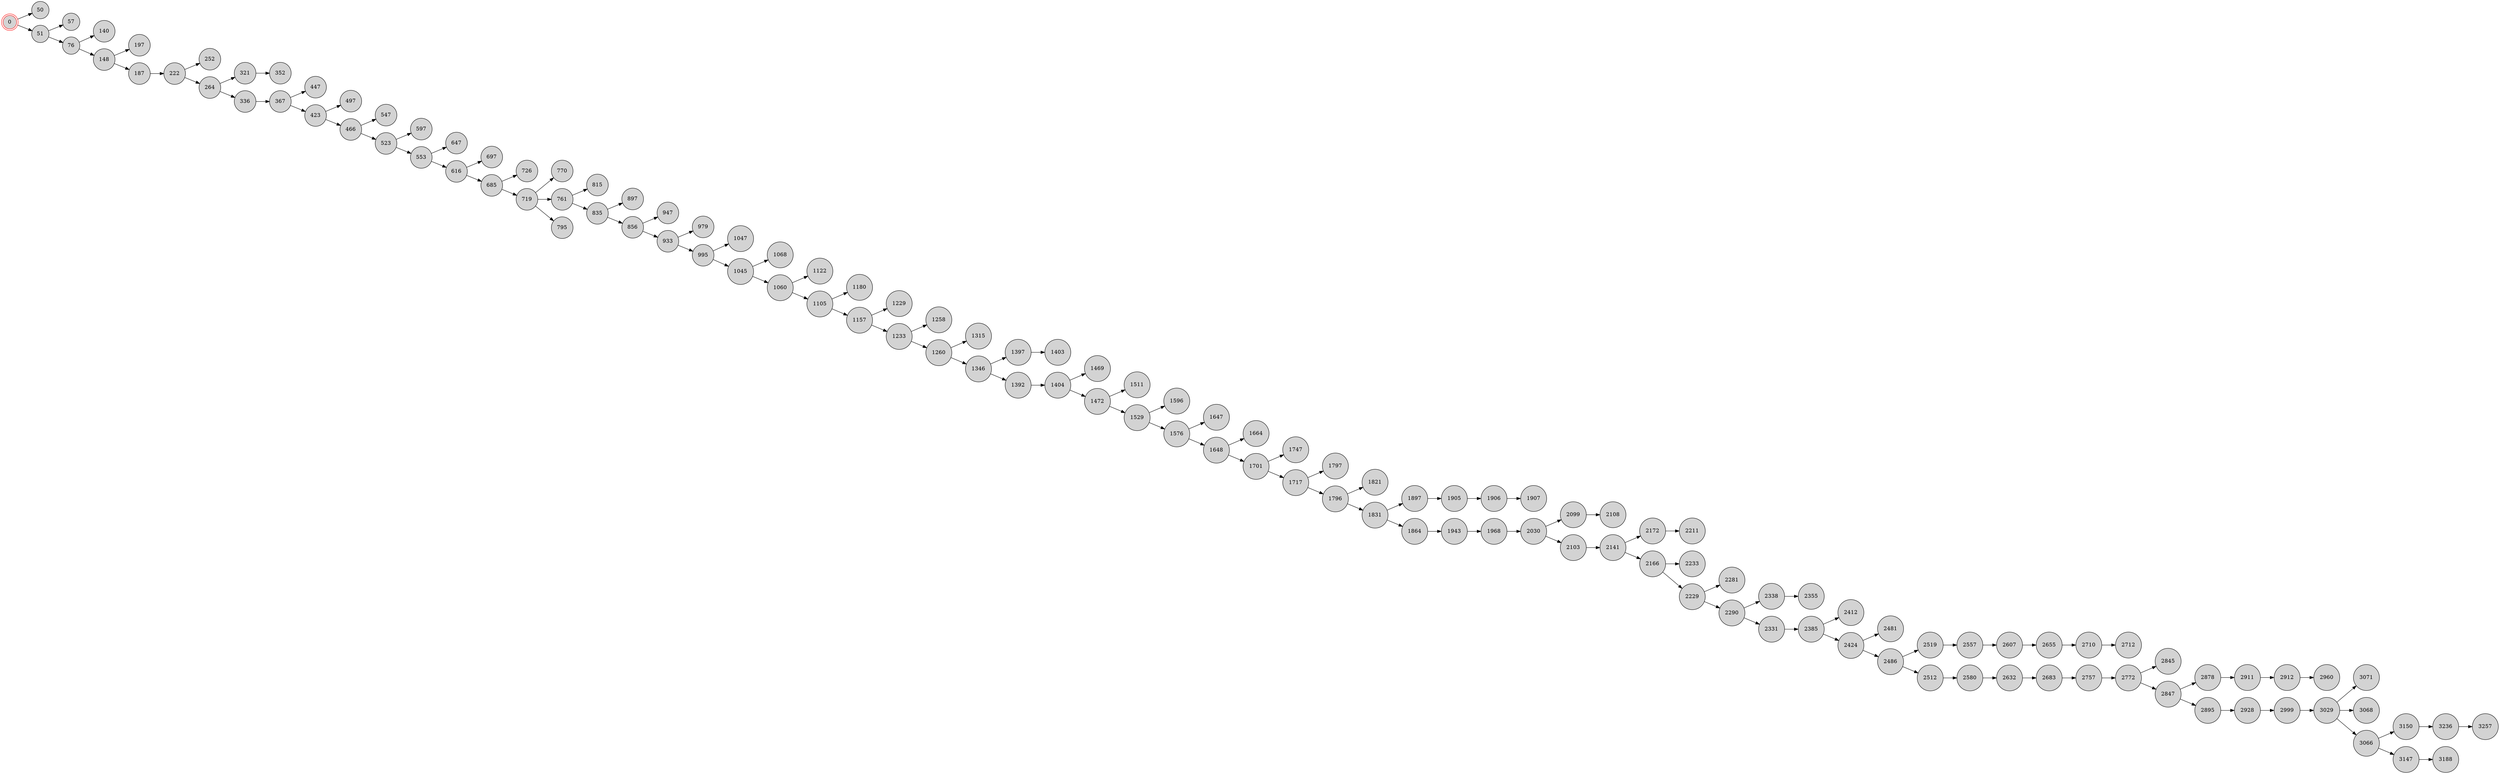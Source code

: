 digraph BlockchainTree {
    rankdir=LR;
    node [shape=circle, style=filled, fillcolor=lightgray];

    0 [shape=doublecircle, color=red];
    0 -> 50;
    0 -> 51;
    51 -> 57;
    51 -> 76;
    76 -> 140;
    76 -> 148;
    148 -> 197;
    148 -> 187;
    187 -> 222;
    222 -> 252;
    222 -> 264;
    264 -> 321;
    321 -> 352;
    264 -> 336;
    336 -> 367;
    367 -> 447;
    367 -> 423;
    423 -> 497;
    423 -> 466;
    466 -> 547;
    466 -> 523;
    523 -> 597;
    523 -> 553;
    553 -> 647;
    553 -> 616;
    616 -> 697;
    616 -> 685;
    685 -> 726;
    685 -> 719;
    719 -> 770;
    719 -> 761;
    761 -> 815;
    719 -> 795;
    761 -> 835;
    835 -> 897;
    835 -> 856;
    856 -> 947;
    856 -> 933;
    933 -> 979;
    933 -> 995;
    995 -> 1047;
    995 -> 1045;
    1045 -> 1068;
    1045 -> 1060;
    1060 -> 1122;
    1060 -> 1105;
    1105 -> 1180;
    1105 -> 1157;
    1157 -> 1229;
    1157 -> 1233;
    1233 -> 1258;
    1233 -> 1260;
    1260 -> 1315;
    1260 -> 1346;
    1346 -> 1397;
    1397 -> 1403;
    1346 -> 1392;
    1392 -> 1404;
    1404 -> 1469;
    1404 -> 1472;
    1472 -> 1511;
    1472 -> 1529;
    1529 -> 1596;
    1529 -> 1576;
    1576 -> 1647;
    1576 -> 1648;
    1648 -> 1664;
    1648 -> 1701;
    1701 -> 1747;
    1701 -> 1717;
    1717 -> 1797;
    1717 -> 1796;
    1796 -> 1821;
    1796 -> 1831;
    1831 -> 1897;
    1897 -> 1905;
    1905 -> 1906;
    1906 -> 1907;
    1831 -> 1864;
    1864 -> 1943;
    1943 -> 1968;
    1968 -> 2030;
    2030 -> 2099;
    2099 -> 2108;
    2030 -> 2103;
    2103 -> 2141;
    2141 -> 2172;
    2172 -> 2211;
    2141 -> 2166;
    2166 -> 2233;
    2166 -> 2229;
    2229 -> 2281;
    2229 -> 2290;
    2290 -> 2338;
    2338 -> 2355;
    2290 -> 2331;
    2331 -> 2385;
    2385 -> 2412;
    2385 -> 2424;
    2424 -> 2481;
    2424 -> 2486;
    2486 -> 2519;
    2519 -> 2557;
    2486 -> 2512;
    2557 -> 2607;
    2512 -> 2580;
    2607 -> 2655;
    2580 -> 2632;
    2655 -> 2710;
    2710 -> 2712;
    2632 -> 2683;
    2683 -> 2757;
    2757 -> 2772;
    2772 -> 2845;
    2772 -> 2847;
    2847 -> 2878;
    2878 -> 2911;
    2911 -> 2912;
    2847 -> 2895;
    2912 -> 2960;
    2895 -> 2928;
    2928 -> 2999;
    2999 -> 3029;
    3029 -> 3071;
    3029 -> 3068;
    3029 -> 3066;
    3066 -> 3150;
    3066 -> 3147;
    3150 -> 3236;
    3147 -> 3188;
    3236 -> 3257;
}
